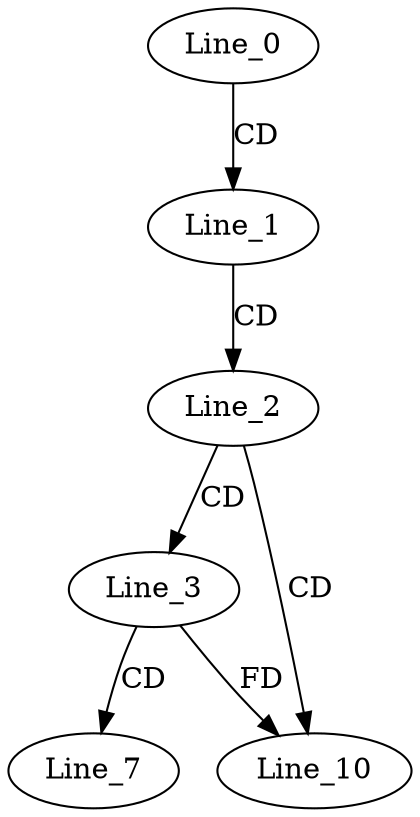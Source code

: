 digraph G {
  Line_0;
  Line_1;
  Line_2;
  Line_3;
  Line_3;
  Line_7;
  Line_10;
  Line_0 -> Line_1 [ label="CD" ];
  Line_1 -> Line_2 [ label="CD" ];
  Line_2 -> Line_3 [ label="CD" ];
  Line_3 -> Line_7 [ label="CD" ];
  Line_2 -> Line_10 [ label="CD" ];
  Line_3 -> Line_10 [ label="FD" ];
}
